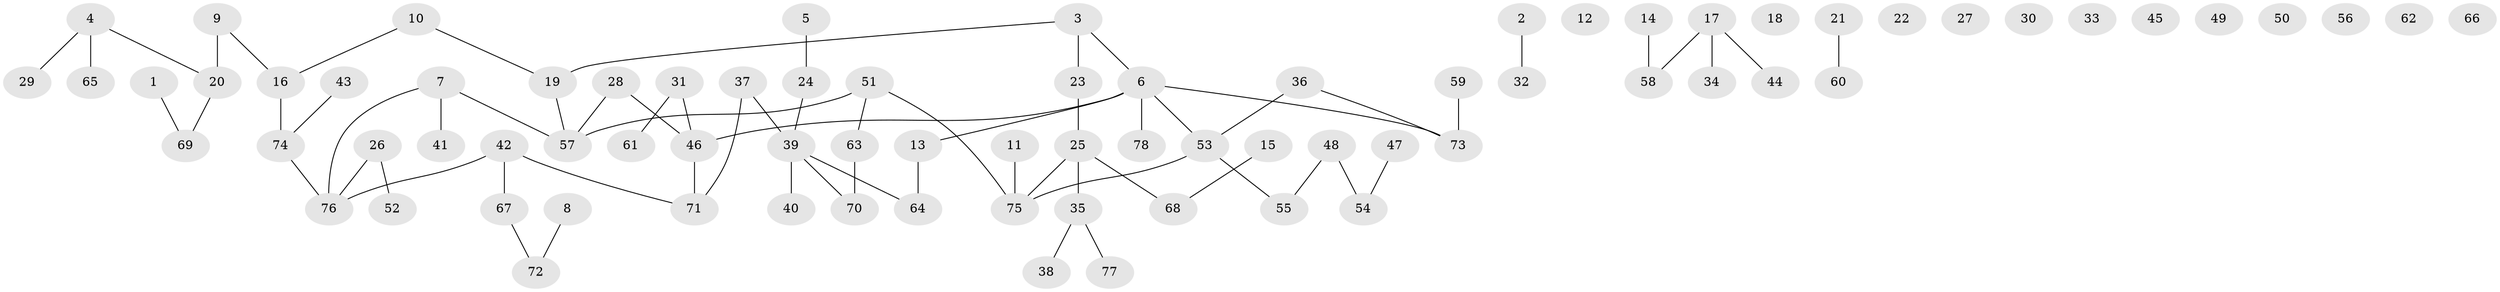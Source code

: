 // Generated by graph-tools (version 1.1) at 2025/49/03/09/25 03:49:12]
// undirected, 78 vertices, 70 edges
graph export_dot {
graph [start="1"]
  node [color=gray90,style=filled];
  1;
  2;
  3;
  4;
  5;
  6;
  7;
  8;
  9;
  10;
  11;
  12;
  13;
  14;
  15;
  16;
  17;
  18;
  19;
  20;
  21;
  22;
  23;
  24;
  25;
  26;
  27;
  28;
  29;
  30;
  31;
  32;
  33;
  34;
  35;
  36;
  37;
  38;
  39;
  40;
  41;
  42;
  43;
  44;
  45;
  46;
  47;
  48;
  49;
  50;
  51;
  52;
  53;
  54;
  55;
  56;
  57;
  58;
  59;
  60;
  61;
  62;
  63;
  64;
  65;
  66;
  67;
  68;
  69;
  70;
  71;
  72;
  73;
  74;
  75;
  76;
  77;
  78;
  1 -- 69;
  2 -- 32;
  3 -- 6;
  3 -- 19;
  3 -- 23;
  4 -- 20;
  4 -- 29;
  4 -- 65;
  5 -- 24;
  6 -- 13;
  6 -- 46;
  6 -- 53;
  6 -- 73;
  6 -- 78;
  7 -- 41;
  7 -- 57;
  7 -- 76;
  8 -- 72;
  9 -- 16;
  9 -- 20;
  10 -- 16;
  10 -- 19;
  11 -- 75;
  13 -- 64;
  14 -- 58;
  15 -- 68;
  16 -- 74;
  17 -- 34;
  17 -- 44;
  17 -- 58;
  19 -- 57;
  20 -- 69;
  21 -- 60;
  23 -- 25;
  24 -- 39;
  25 -- 35;
  25 -- 68;
  25 -- 75;
  26 -- 52;
  26 -- 76;
  28 -- 46;
  28 -- 57;
  31 -- 46;
  31 -- 61;
  35 -- 38;
  35 -- 77;
  36 -- 53;
  36 -- 73;
  37 -- 39;
  37 -- 71;
  39 -- 40;
  39 -- 64;
  39 -- 70;
  42 -- 67;
  42 -- 71;
  42 -- 76;
  43 -- 74;
  46 -- 71;
  47 -- 54;
  48 -- 54;
  48 -- 55;
  51 -- 57;
  51 -- 63;
  51 -- 75;
  53 -- 55;
  53 -- 75;
  59 -- 73;
  63 -- 70;
  67 -- 72;
  74 -- 76;
}
